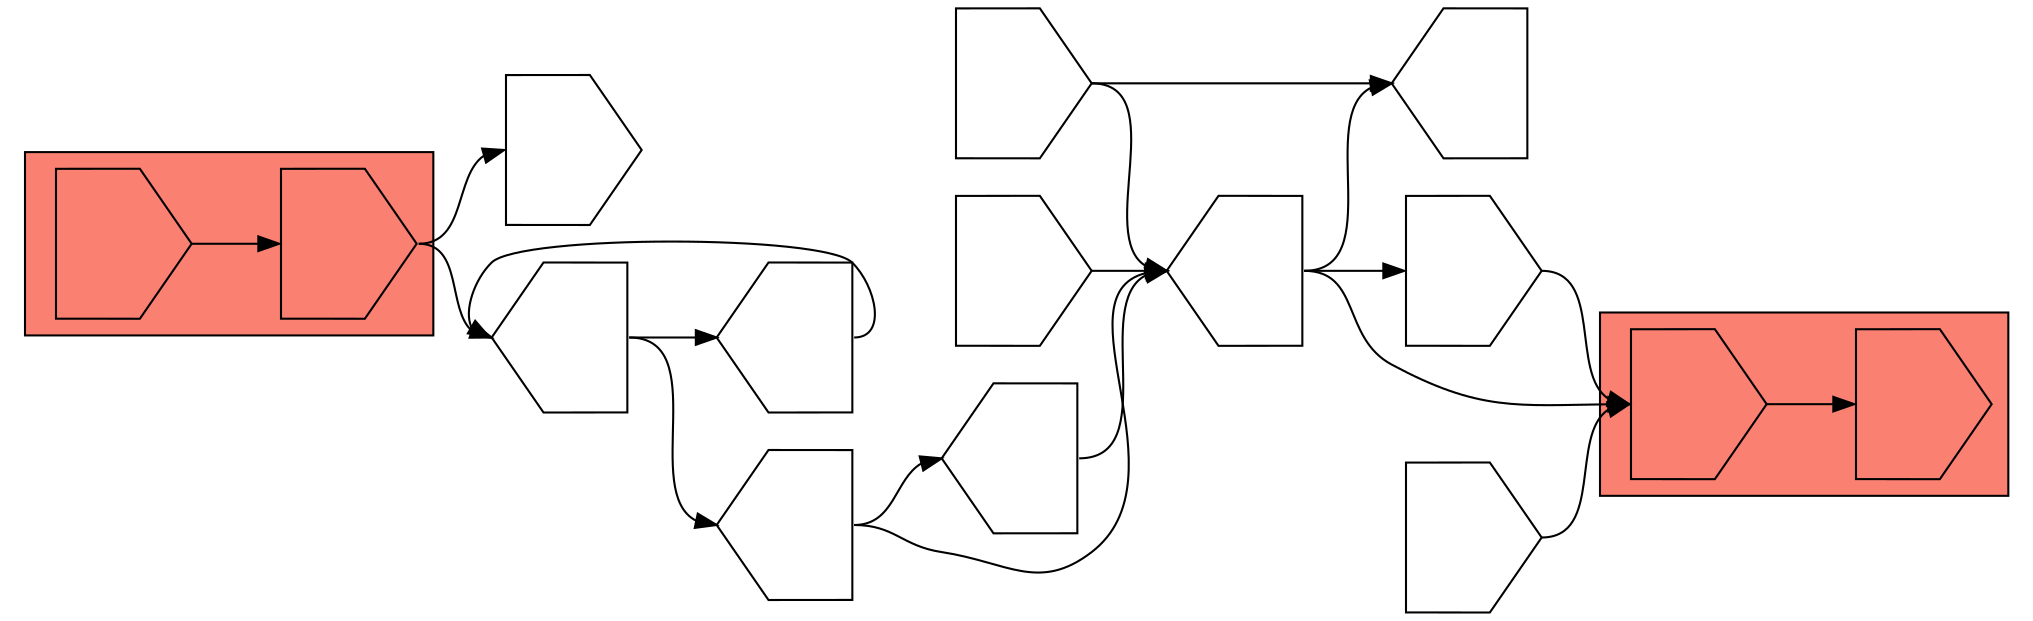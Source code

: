 digraph asm {
	rotate=90;
	edge [headport=n,tailport=s];
subgraph cluster_C13062_16981 {
	13062 [label="",height=1,width=1,shape=invhouse];
	16981 [label="",height=1,width=1,shape=invhouse];
	style=filled;
	fillcolor=salmon;
}
subgraph cluster_C3091_21328 {
	3091 [label="",height=1,width=1,shape=invhouse];
	21328 [label="",height=1,width=1,shape=invhouse];
	style=filled;
	fillcolor=salmon;
}
	7992 [label="",height=1,width=1,shape=invhouse];
	15184 [label="",height=1,width=1,shape=invhouse];
	19594 [label="",height=1,width=1,shape=house];
	5980 [label="",height=1,width=1,shape=house];
	9762 [label="",height=1,width=1,shape=invhouse];
	7605 [label="",height=1,width=1,shape=house];
	21468 [label="",height=1,width=1,shape=house];
	19646 [label="",height=1,width=1,shape=house];
	6483 [label="",height=1,width=1,shape=house];
	5386 [label="",height=1,width=1,shape=invhouse];
	11408 [label="",height=1,width=1,shape=invhouse];
	13062 -> 16981
	7992 -> 13062
	15184 -> 13062
	19594 -> 5980
	19594 -> 13062
	19594 -> 15184
	9762 -> 5980
	9762 -> 19594
	7605 -> 19594
	21468 -> 7605
	21468 -> 19594
	19646 -> 6483
	19646 -> 21468
	6483 -> 19646
	21328 -> 5386
	21328 -> 19646
	3091 -> 21328
	11408 -> 19594
}
